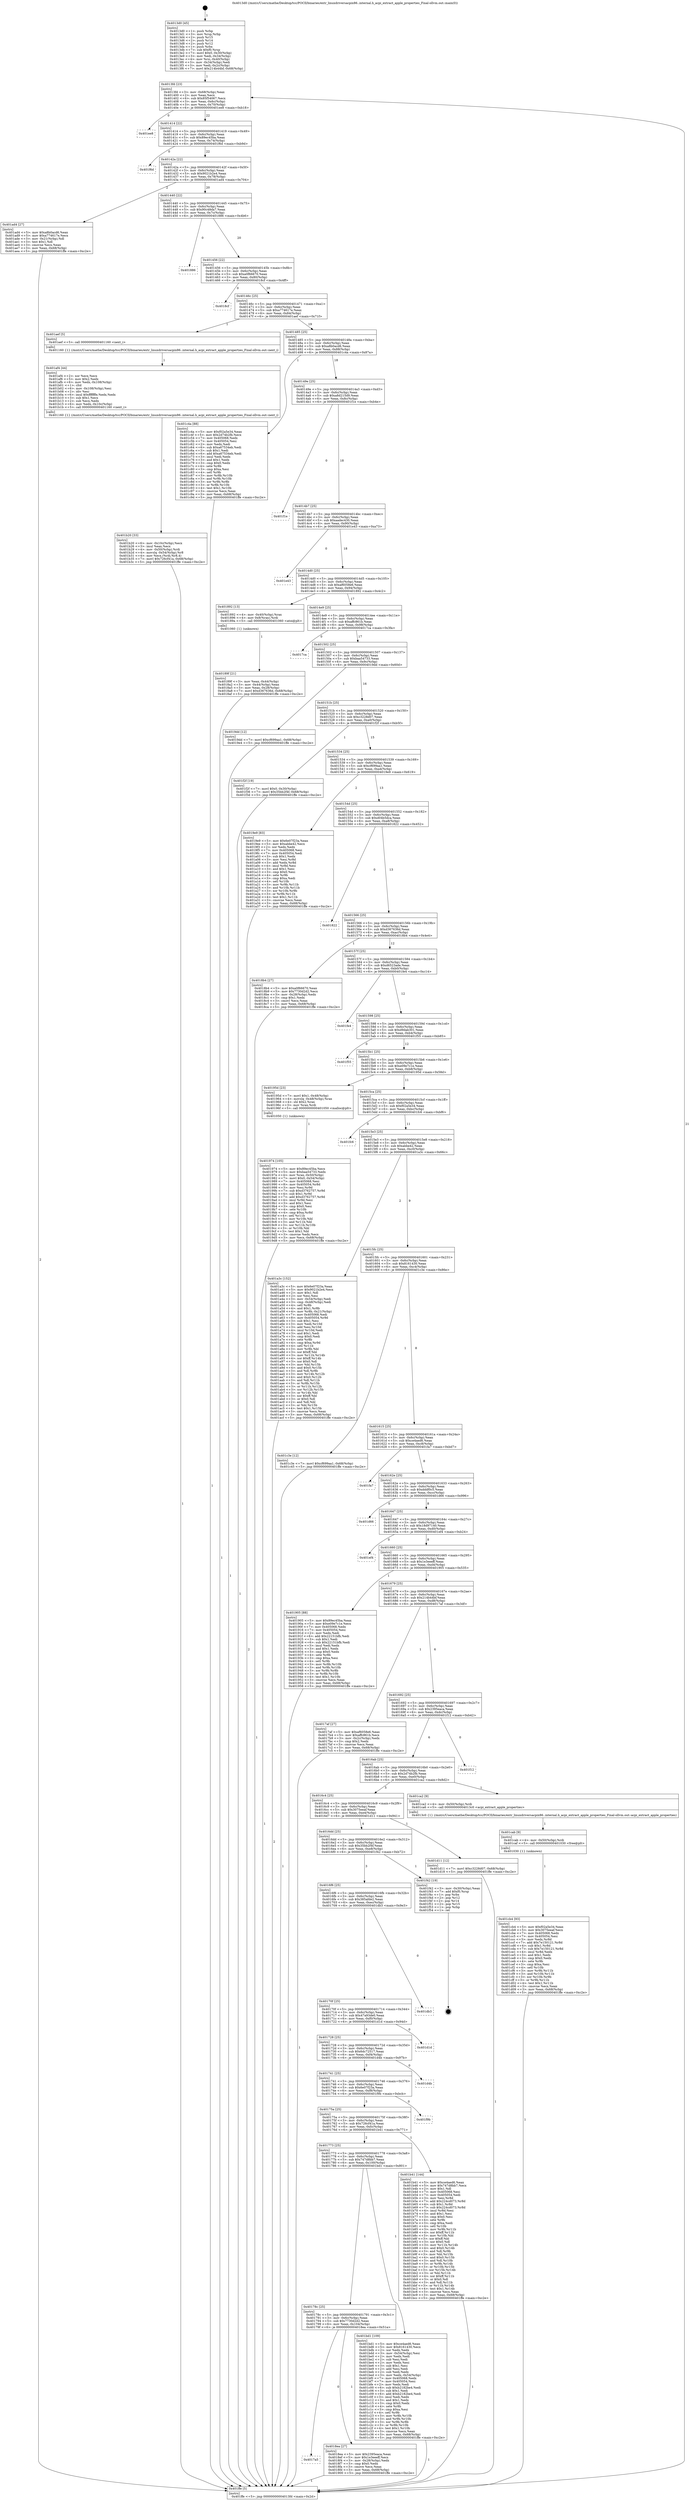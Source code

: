 digraph "0x4013d0" {
  label = "0x4013d0 (/mnt/c/Users/mathe/Desktop/tcc/POCII/binaries/extr_linuxdriversacpix86..internal.h_acpi_extract_apple_properties_Final-ollvm.out::main(0))"
  labelloc = "t"
  node[shape=record]

  Entry [label="",width=0.3,height=0.3,shape=circle,fillcolor=black,style=filled]
  "0x4013fd" [label="{
     0x4013fd [23]\l
     | [instrs]\l
     &nbsp;&nbsp;0x4013fd \<+3\>: mov -0x68(%rbp),%eax\l
     &nbsp;&nbsp;0x401400 \<+2\>: mov %eax,%ecx\l
     &nbsp;&nbsp;0x401402 \<+6\>: sub $0x85f54067,%ecx\l
     &nbsp;&nbsp;0x401408 \<+3\>: mov %eax,-0x6c(%rbp)\l
     &nbsp;&nbsp;0x40140b \<+3\>: mov %ecx,-0x70(%rbp)\l
     &nbsp;&nbsp;0x40140e \<+6\>: je 0000000000401ee8 \<main+0xb18\>\l
  }"]
  "0x401ee8" [label="{
     0x401ee8\l
  }", style=dashed]
  "0x401414" [label="{
     0x401414 [22]\l
     | [instrs]\l
     &nbsp;&nbsp;0x401414 \<+5\>: jmp 0000000000401419 \<main+0x49\>\l
     &nbsp;&nbsp;0x401419 \<+3\>: mov -0x6c(%rbp),%eax\l
     &nbsp;&nbsp;0x40141c \<+5\>: sub $0x89ec45ba,%eax\l
     &nbsp;&nbsp;0x401421 \<+3\>: mov %eax,-0x74(%rbp)\l
     &nbsp;&nbsp;0x401424 \<+6\>: je 0000000000401f6d \<main+0xb9d\>\l
  }"]
  Exit [label="",width=0.3,height=0.3,shape=circle,fillcolor=black,style=filled,peripheries=2]
  "0x401f6d" [label="{
     0x401f6d\l
  }", style=dashed]
  "0x40142a" [label="{
     0x40142a [22]\l
     | [instrs]\l
     &nbsp;&nbsp;0x40142a \<+5\>: jmp 000000000040142f \<main+0x5f\>\l
     &nbsp;&nbsp;0x40142f \<+3\>: mov -0x6c(%rbp),%eax\l
     &nbsp;&nbsp;0x401432 \<+5\>: sub $0x9021b2e4,%eax\l
     &nbsp;&nbsp;0x401437 \<+3\>: mov %eax,-0x78(%rbp)\l
     &nbsp;&nbsp;0x40143a \<+6\>: je 0000000000401ad4 \<main+0x704\>\l
  }"]
  "0x401cb4" [label="{
     0x401cb4 [93]\l
     | [instrs]\l
     &nbsp;&nbsp;0x401cb4 \<+5\>: mov $0xf02a5e34,%eax\l
     &nbsp;&nbsp;0x401cb9 \<+5\>: mov $0x3075eeaf,%ecx\l
     &nbsp;&nbsp;0x401cbe \<+7\>: mov 0x405068,%edx\l
     &nbsp;&nbsp;0x401cc5 \<+7\>: mov 0x405054,%esi\l
     &nbsp;&nbsp;0x401ccc \<+3\>: mov %edx,%r8d\l
     &nbsp;&nbsp;0x401ccf \<+7\>: add $0x7e150121,%r8d\l
     &nbsp;&nbsp;0x401cd6 \<+4\>: sub $0x1,%r8d\l
     &nbsp;&nbsp;0x401cda \<+7\>: sub $0x7e150121,%r8d\l
     &nbsp;&nbsp;0x401ce1 \<+4\>: imul %r8d,%edx\l
     &nbsp;&nbsp;0x401ce5 \<+3\>: and $0x1,%edx\l
     &nbsp;&nbsp;0x401ce8 \<+3\>: cmp $0x0,%edx\l
     &nbsp;&nbsp;0x401ceb \<+4\>: sete %r9b\l
     &nbsp;&nbsp;0x401cef \<+3\>: cmp $0xa,%esi\l
     &nbsp;&nbsp;0x401cf2 \<+4\>: setl %r10b\l
     &nbsp;&nbsp;0x401cf6 \<+3\>: mov %r9b,%r11b\l
     &nbsp;&nbsp;0x401cf9 \<+3\>: and %r10b,%r11b\l
     &nbsp;&nbsp;0x401cfc \<+3\>: xor %r10b,%r9b\l
     &nbsp;&nbsp;0x401cff \<+3\>: or %r9b,%r11b\l
     &nbsp;&nbsp;0x401d02 \<+4\>: test $0x1,%r11b\l
     &nbsp;&nbsp;0x401d06 \<+3\>: cmovne %ecx,%eax\l
     &nbsp;&nbsp;0x401d09 \<+3\>: mov %eax,-0x68(%rbp)\l
     &nbsp;&nbsp;0x401d0c \<+5\>: jmp 0000000000401ffe \<main+0xc2e\>\l
  }"]
  "0x401ad4" [label="{
     0x401ad4 [27]\l
     | [instrs]\l
     &nbsp;&nbsp;0x401ad4 \<+5\>: mov $0xa8b0acd6,%eax\l
     &nbsp;&nbsp;0x401ad9 \<+5\>: mov $0xa774617e,%ecx\l
     &nbsp;&nbsp;0x401ade \<+3\>: mov -0x21(%rbp),%dl\l
     &nbsp;&nbsp;0x401ae1 \<+3\>: test $0x1,%dl\l
     &nbsp;&nbsp;0x401ae4 \<+3\>: cmovne %ecx,%eax\l
     &nbsp;&nbsp;0x401ae7 \<+3\>: mov %eax,-0x68(%rbp)\l
     &nbsp;&nbsp;0x401aea \<+5\>: jmp 0000000000401ffe \<main+0xc2e\>\l
  }"]
  "0x401440" [label="{
     0x401440 [22]\l
     | [instrs]\l
     &nbsp;&nbsp;0x401440 \<+5\>: jmp 0000000000401445 \<main+0x75\>\l
     &nbsp;&nbsp;0x401445 \<+3\>: mov -0x6c(%rbp),%eax\l
     &nbsp;&nbsp;0x401448 \<+5\>: sub $0x90c48da7,%eax\l
     &nbsp;&nbsp;0x40144d \<+3\>: mov %eax,-0x7c(%rbp)\l
     &nbsp;&nbsp;0x401450 \<+6\>: je 0000000000401886 \<main+0x4b6\>\l
  }"]
  "0x401cab" [label="{
     0x401cab [9]\l
     | [instrs]\l
     &nbsp;&nbsp;0x401cab \<+4\>: mov -0x50(%rbp),%rdi\l
     &nbsp;&nbsp;0x401caf \<+5\>: call 0000000000401030 \<free@plt\>\l
     | [calls]\l
     &nbsp;&nbsp;0x401030 \{1\} (unknown)\l
  }"]
  "0x401886" [label="{
     0x401886\l
  }", style=dashed]
  "0x401456" [label="{
     0x401456 [22]\l
     | [instrs]\l
     &nbsp;&nbsp;0x401456 \<+5\>: jmp 000000000040145b \<main+0x8b\>\l
     &nbsp;&nbsp;0x40145b \<+3\>: mov -0x6c(%rbp),%eax\l
     &nbsp;&nbsp;0x40145e \<+5\>: sub $0xa0f66670,%eax\l
     &nbsp;&nbsp;0x401463 \<+3\>: mov %eax,-0x80(%rbp)\l
     &nbsp;&nbsp;0x401466 \<+6\>: je 00000000004018cf \<main+0x4ff\>\l
  }"]
  "0x401b20" [label="{
     0x401b20 [33]\l
     | [instrs]\l
     &nbsp;&nbsp;0x401b20 \<+6\>: mov -0x10c(%rbp),%ecx\l
     &nbsp;&nbsp;0x401b26 \<+3\>: imul %eax,%ecx\l
     &nbsp;&nbsp;0x401b29 \<+4\>: mov -0x50(%rbp),%rdi\l
     &nbsp;&nbsp;0x401b2d \<+4\>: movslq -0x54(%rbp),%r8\l
     &nbsp;&nbsp;0x401b31 \<+4\>: mov %ecx,(%rdi,%r8,4)\l
     &nbsp;&nbsp;0x401b35 \<+7\>: movl $0x726cf41a,-0x68(%rbp)\l
     &nbsp;&nbsp;0x401b3c \<+5\>: jmp 0000000000401ffe \<main+0xc2e\>\l
  }"]
  "0x4018cf" [label="{
     0x4018cf\l
  }", style=dashed]
  "0x40146c" [label="{
     0x40146c [25]\l
     | [instrs]\l
     &nbsp;&nbsp;0x40146c \<+5\>: jmp 0000000000401471 \<main+0xa1\>\l
     &nbsp;&nbsp;0x401471 \<+3\>: mov -0x6c(%rbp),%eax\l
     &nbsp;&nbsp;0x401474 \<+5\>: sub $0xa774617e,%eax\l
     &nbsp;&nbsp;0x401479 \<+6\>: mov %eax,-0x84(%rbp)\l
     &nbsp;&nbsp;0x40147f \<+6\>: je 0000000000401aef \<main+0x71f\>\l
  }"]
  "0x401af4" [label="{
     0x401af4 [44]\l
     | [instrs]\l
     &nbsp;&nbsp;0x401af4 \<+2\>: xor %ecx,%ecx\l
     &nbsp;&nbsp;0x401af6 \<+5\>: mov $0x2,%edx\l
     &nbsp;&nbsp;0x401afb \<+6\>: mov %edx,-0x108(%rbp)\l
     &nbsp;&nbsp;0x401b01 \<+1\>: cltd\l
     &nbsp;&nbsp;0x401b02 \<+6\>: mov -0x108(%rbp),%esi\l
     &nbsp;&nbsp;0x401b08 \<+2\>: idiv %esi\l
     &nbsp;&nbsp;0x401b0a \<+6\>: imul $0xfffffffe,%edx,%edx\l
     &nbsp;&nbsp;0x401b10 \<+3\>: sub $0x1,%ecx\l
     &nbsp;&nbsp;0x401b13 \<+2\>: sub %ecx,%edx\l
     &nbsp;&nbsp;0x401b15 \<+6\>: mov %edx,-0x10c(%rbp)\l
     &nbsp;&nbsp;0x401b1b \<+5\>: call 0000000000401160 \<next_i\>\l
     | [calls]\l
     &nbsp;&nbsp;0x401160 \{1\} (/mnt/c/Users/mathe/Desktop/tcc/POCII/binaries/extr_linuxdriversacpix86..internal.h_acpi_extract_apple_properties_Final-ollvm.out::next_i)\l
  }"]
  "0x401aef" [label="{
     0x401aef [5]\l
     | [instrs]\l
     &nbsp;&nbsp;0x401aef \<+5\>: call 0000000000401160 \<next_i\>\l
     | [calls]\l
     &nbsp;&nbsp;0x401160 \{1\} (/mnt/c/Users/mathe/Desktop/tcc/POCII/binaries/extr_linuxdriversacpix86..internal.h_acpi_extract_apple_properties_Final-ollvm.out::next_i)\l
  }"]
  "0x401485" [label="{
     0x401485 [25]\l
     | [instrs]\l
     &nbsp;&nbsp;0x401485 \<+5\>: jmp 000000000040148a \<main+0xba\>\l
     &nbsp;&nbsp;0x40148a \<+3\>: mov -0x6c(%rbp),%eax\l
     &nbsp;&nbsp;0x40148d \<+5\>: sub $0xa8b0acd6,%eax\l
     &nbsp;&nbsp;0x401492 \<+6\>: mov %eax,-0x88(%rbp)\l
     &nbsp;&nbsp;0x401498 \<+6\>: je 0000000000401c4a \<main+0x87a\>\l
  }"]
  "0x401974" [label="{
     0x401974 [105]\l
     | [instrs]\l
     &nbsp;&nbsp;0x401974 \<+5\>: mov $0x89ec45ba,%ecx\l
     &nbsp;&nbsp;0x401979 \<+5\>: mov $0xbaa54733,%edx\l
     &nbsp;&nbsp;0x40197e \<+4\>: mov %rax,-0x50(%rbp)\l
     &nbsp;&nbsp;0x401982 \<+7\>: movl $0x0,-0x54(%rbp)\l
     &nbsp;&nbsp;0x401989 \<+7\>: mov 0x405068,%esi\l
     &nbsp;&nbsp;0x401990 \<+8\>: mov 0x405054,%r8d\l
     &nbsp;&nbsp;0x401998 \<+3\>: mov %esi,%r9d\l
     &nbsp;&nbsp;0x40199b \<+7\>: sub $0xd3762757,%r9d\l
     &nbsp;&nbsp;0x4019a2 \<+4\>: sub $0x1,%r9d\l
     &nbsp;&nbsp;0x4019a6 \<+7\>: add $0xd3762757,%r9d\l
     &nbsp;&nbsp;0x4019ad \<+4\>: imul %r9d,%esi\l
     &nbsp;&nbsp;0x4019b1 \<+3\>: and $0x1,%esi\l
     &nbsp;&nbsp;0x4019b4 \<+3\>: cmp $0x0,%esi\l
     &nbsp;&nbsp;0x4019b7 \<+4\>: sete %r10b\l
     &nbsp;&nbsp;0x4019bb \<+4\>: cmp $0xa,%r8d\l
     &nbsp;&nbsp;0x4019bf \<+4\>: setl %r11b\l
     &nbsp;&nbsp;0x4019c3 \<+3\>: mov %r10b,%bl\l
     &nbsp;&nbsp;0x4019c6 \<+3\>: and %r11b,%bl\l
     &nbsp;&nbsp;0x4019c9 \<+3\>: xor %r11b,%r10b\l
     &nbsp;&nbsp;0x4019cc \<+3\>: or %r10b,%bl\l
     &nbsp;&nbsp;0x4019cf \<+3\>: test $0x1,%bl\l
     &nbsp;&nbsp;0x4019d2 \<+3\>: cmovne %edx,%ecx\l
     &nbsp;&nbsp;0x4019d5 \<+3\>: mov %ecx,-0x68(%rbp)\l
     &nbsp;&nbsp;0x4019d8 \<+5\>: jmp 0000000000401ffe \<main+0xc2e\>\l
  }"]
  "0x401c4a" [label="{
     0x401c4a [88]\l
     | [instrs]\l
     &nbsp;&nbsp;0x401c4a \<+5\>: mov $0xf02a5e34,%eax\l
     &nbsp;&nbsp;0x401c4f \<+5\>: mov $0x2d74b2fb,%ecx\l
     &nbsp;&nbsp;0x401c54 \<+7\>: mov 0x405068,%edx\l
     &nbsp;&nbsp;0x401c5b \<+7\>: mov 0x405054,%esi\l
     &nbsp;&nbsp;0x401c62 \<+2\>: mov %edx,%edi\l
     &nbsp;&nbsp;0x401c64 \<+6\>: sub $0xa67534eb,%edi\l
     &nbsp;&nbsp;0x401c6a \<+3\>: sub $0x1,%edi\l
     &nbsp;&nbsp;0x401c6d \<+6\>: add $0xa67534eb,%edi\l
     &nbsp;&nbsp;0x401c73 \<+3\>: imul %edi,%edx\l
     &nbsp;&nbsp;0x401c76 \<+3\>: and $0x1,%edx\l
     &nbsp;&nbsp;0x401c79 \<+3\>: cmp $0x0,%edx\l
     &nbsp;&nbsp;0x401c7c \<+4\>: sete %r8b\l
     &nbsp;&nbsp;0x401c80 \<+3\>: cmp $0xa,%esi\l
     &nbsp;&nbsp;0x401c83 \<+4\>: setl %r9b\l
     &nbsp;&nbsp;0x401c87 \<+3\>: mov %r8b,%r10b\l
     &nbsp;&nbsp;0x401c8a \<+3\>: and %r9b,%r10b\l
     &nbsp;&nbsp;0x401c8d \<+3\>: xor %r9b,%r8b\l
     &nbsp;&nbsp;0x401c90 \<+3\>: or %r8b,%r10b\l
     &nbsp;&nbsp;0x401c93 \<+4\>: test $0x1,%r10b\l
     &nbsp;&nbsp;0x401c97 \<+3\>: cmovne %ecx,%eax\l
     &nbsp;&nbsp;0x401c9a \<+3\>: mov %eax,-0x68(%rbp)\l
     &nbsp;&nbsp;0x401c9d \<+5\>: jmp 0000000000401ffe \<main+0xc2e\>\l
  }"]
  "0x40149e" [label="{
     0x40149e [25]\l
     | [instrs]\l
     &nbsp;&nbsp;0x40149e \<+5\>: jmp 00000000004014a3 \<main+0xd3\>\l
     &nbsp;&nbsp;0x4014a3 \<+3\>: mov -0x6c(%rbp),%eax\l
     &nbsp;&nbsp;0x4014a6 \<+5\>: sub $0xa8d215d9,%eax\l
     &nbsp;&nbsp;0x4014ab \<+6\>: mov %eax,-0x8c(%rbp)\l
     &nbsp;&nbsp;0x4014b1 \<+6\>: je 0000000000401f1e \<main+0xb4e\>\l
  }"]
  "0x4017a5" [label="{
     0x4017a5\l
  }", style=dashed]
  "0x401f1e" [label="{
     0x401f1e\l
  }", style=dashed]
  "0x4014b7" [label="{
     0x4014b7 [25]\l
     | [instrs]\l
     &nbsp;&nbsp;0x4014b7 \<+5\>: jmp 00000000004014bc \<main+0xec\>\l
     &nbsp;&nbsp;0x4014bc \<+3\>: mov -0x6c(%rbp),%eax\l
     &nbsp;&nbsp;0x4014bf \<+5\>: sub $0xaadec430,%eax\l
     &nbsp;&nbsp;0x4014c4 \<+6\>: mov %eax,-0x90(%rbp)\l
     &nbsp;&nbsp;0x4014ca \<+6\>: je 0000000000401e43 \<main+0xa73\>\l
  }"]
  "0x4018ea" [label="{
     0x4018ea [27]\l
     | [instrs]\l
     &nbsp;&nbsp;0x4018ea \<+5\>: mov $0x2395eaca,%eax\l
     &nbsp;&nbsp;0x4018ef \<+5\>: mov $0x1e3eeeff,%ecx\l
     &nbsp;&nbsp;0x4018f4 \<+3\>: mov -0x28(%rbp),%edx\l
     &nbsp;&nbsp;0x4018f7 \<+3\>: cmp $0x0,%edx\l
     &nbsp;&nbsp;0x4018fa \<+3\>: cmove %ecx,%eax\l
     &nbsp;&nbsp;0x4018fd \<+3\>: mov %eax,-0x68(%rbp)\l
     &nbsp;&nbsp;0x401900 \<+5\>: jmp 0000000000401ffe \<main+0xc2e\>\l
  }"]
  "0x401e43" [label="{
     0x401e43\l
  }", style=dashed]
  "0x4014d0" [label="{
     0x4014d0 [25]\l
     | [instrs]\l
     &nbsp;&nbsp;0x4014d0 \<+5\>: jmp 00000000004014d5 \<main+0x105\>\l
     &nbsp;&nbsp;0x4014d5 \<+3\>: mov -0x6c(%rbp),%eax\l
     &nbsp;&nbsp;0x4014d8 \<+5\>: sub $0xaf6058e6,%eax\l
     &nbsp;&nbsp;0x4014dd \<+6\>: mov %eax,-0x94(%rbp)\l
     &nbsp;&nbsp;0x4014e3 \<+6\>: je 0000000000401892 \<main+0x4c2\>\l
  }"]
  "0x40178c" [label="{
     0x40178c [25]\l
     | [instrs]\l
     &nbsp;&nbsp;0x40178c \<+5\>: jmp 0000000000401791 \<main+0x3c1\>\l
     &nbsp;&nbsp;0x401791 \<+3\>: mov -0x6c(%rbp),%eax\l
     &nbsp;&nbsp;0x401794 \<+5\>: sub $0x7730d2d2,%eax\l
     &nbsp;&nbsp;0x401799 \<+6\>: mov %eax,-0x104(%rbp)\l
     &nbsp;&nbsp;0x40179f \<+6\>: je 00000000004018ea \<main+0x51a\>\l
  }"]
  "0x401892" [label="{
     0x401892 [13]\l
     | [instrs]\l
     &nbsp;&nbsp;0x401892 \<+4\>: mov -0x40(%rbp),%rax\l
     &nbsp;&nbsp;0x401896 \<+4\>: mov 0x8(%rax),%rdi\l
     &nbsp;&nbsp;0x40189a \<+5\>: call 0000000000401060 \<atoi@plt\>\l
     | [calls]\l
     &nbsp;&nbsp;0x401060 \{1\} (unknown)\l
  }"]
  "0x4014e9" [label="{
     0x4014e9 [25]\l
     | [instrs]\l
     &nbsp;&nbsp;0x4014e9 \<+5\>: jmp 00000000004014ee \<main+0x11e\>\l
     &nbsp;&nbsp;0x4014ee \<+3\>: mov -0x6c(%rbp),%eax\l
     &nbsp;&nbsp;0x4014f1 \<+5\>: sub $0xaffc861b,%eax\l
     &nbsp;&nbsp;0x4014f6 \<+6\>: mov %eax,-0x98(%rbp)\l
     &nbsp;&nbsp;0x4014fc \<+6\>: je 00000000004017ca \<main+0x3fa\>\l
  }"]
  "0x401bd1" [label="{
     0x401bd1 [109]\l
     | [instrs]\l
     &nbsp;&nbsp;0x401bd1 \<+5\>: mov $0xce4aed6,%eax\l
     &nbsp;&nbsp;0x401bd6 \<+5\>: mov $0x8161430,%ecx\l
     &nbsp;&nbsp;0x401bdb \<+2\>: xor %edx,%edx\l
     &nbsp;&nbsp;0x401bdd \<+3\>: mov -0x54(%rbp),%esi\l
     &nbsp;&nbsp;0x401be0 \<+2\>: mov %edx,%edi\l
     &nbsp;&nbsp;0x401be2 \<+2\>: sub %esi,%edi\l
     &nbsp;&nbsp;0x401be4 \<+2\>: mov %edx,%esi\l
     &nbsp;&nbsp;0x401be6 \<+3\>: sub $0x1,%esi\l
     &nbsp;&nbsp;0x401be9 \<+2\>: add %esi,%edi\l
     &nbsp;&nbsp;0x401beb \<+2\>: sub %edi,%edx\l
     &nbsp;&nbsp;0x401bed \<+3\>: mov %edx,-0x54(%rbp)\l
     &nbsp;&nbsp;0x401bf0 \<+7\>: mov 0x405068,%edx\l
     &nbsp;&nbsp;0x401bf7 \<+7\>: mov 0x405054,%esi\l
     &nbsp;&nbsp;0x401bfe \<+2\>: mov %edx,%edi\l
     &nbsp;&nbsp;0x401c00 \<+6\>: sub $0xb2182be4,%edi\l
     &nbsp;&nbsp;0x401c06 \<+3\>: sub $0x1,%edi\l
     &nbsp;&nbsp;0x401c09 \<+6\>: add $0xb2182be4,%edi\l
     &nbsp;&nbsp;0x401c0f \<+3\>: imul %edi,%edx\l
     &nbsp;&nbsp;0x401c12 \<+3\>: and $0x1,%edx\l
     &nbsp;&nbsp;0x401c15 \<+3\>: cmp $0x0,%edx\l
     &nbsp;&nbsp;0x401c18 \<+4\>: sete %r8b\l
     &nbsp;&nbsp;0x401c1c \<+3\>: cmp $0xa,%esi\l
     &nbsp;&nbsp;0x401c1f \<+4\>: setl %r9b\l
     &nbsp;&nbsp;0x401c23 \<+3\>: mov %r8b,%r10b\l
     &nbsp;&nbsp;0x401c26 \<+3\>: and %r9b,%r10b\l
     &nbsp;&nbsp;0x401c29 \<+3\>: xor %r9b,%r8b\l
     &nbsp;&nbsp;0x401c2c \<+3\>: or %r8b,%r10b\l
     &nbsp;&nbsp;0x401c2f \<+4\>: test $0x1,%r10b\l
     &nbsp;&nbsp;0x401c33 \<+3\>: cmovne %ecx,%eax\l
     &nbsp;&nbsp;0x401c36 \<+3\>: mov %eax,-0x68(%rbp)\l
     &nbsp;&nbsp;0x401c39 \<+5\>: jmp 0000000000401ffe \<main+0xc2e\>\l
  }"]
  "0x4017ca" [label="{
     0x4017ca\l
  }", style=dashed]
  "0x401502" [label="{
     0x401502 [25]\l
     | [instrs]\l
     &nbsp;&nbsp;0x401502 \<+5\>: jmp 0000000000401507 \<main+0x137\>\l
     &nbsp;&nbsp;0x401507 \<+3\>: mov -0x6c(%rbp),%eax\l
     &nbsp;&nbsp;0x40150a \<+5\>: sub $0xbaa54733,%eax\l
     &nbsp;&nbsp;0x40150f \<+6\>: mov %eax,-0x9c(%rbp)\l
     &nbsp;&nbsp;0x401515 \<+6\>: je 00000000004019dd \<main+0x60d\>\l
  }"]
  "0x401773" [label="{
     0x401773 [25]\l
     | [instrs]\l
     &nbsp;&nbsp;0x401773 \<+5\>: jmp 0000000000401778 \<main+0x3a8\>\l
     &nbsp;&nbsp;0x401778 \<+3\>: mov -0x6c(%rbp),%eax\l
     &nbsp;&nbsp;0x40177b \<+5\>: sub $0x747d8bb7,%eax\l
     &nbsp;&nbsp;0x401780 \<+6\>: mov %eax,-0x100(%rbp)\l
     &nbsp;&nbsp;0x401786 \<+6\>: je 0000000000401bd1 \<main+0x801\>\l
  }"]
  "0x4019dd" [label="{
     0x4019dd [12]\l
     | [instrs]\l
     &nbsp;&nbsp;0x4019dd \<+7\>: movl $0xcf699aa1,-0x68(%rbp)\l
     &nbsp;&nbsp;0x4019e4 \<+5\>: jmp 0000000000401ffe \<main+0xc2e\>\l
  }"]
  "0x40151b" [label="{
     0x40151b [25]\l
     | [instrs]\l
     &nbsp;&nbsp;0x40151b \<+5\>: jmp 0000000000401520 \<main+0x150\>\l
     &nbsp;&nbsp;0x401520 \<+3\>: mov -0x6c(%rbp),%eax\l
     &nbsp;&nbsp;0x401523 \<+5\>: sub $0xc3228d07,%eax\l
     &nbsp;&nbsp;0x401528 \<+6\>: mov %eax,-0xa0(%rbp)\l
     &nbsp;&nbsp;0x40152e \<+6\>: je 0000000000401f2f \<main+0xb5f\>\l
  }"]
  "0x401b41" [label="{
     0x401b41 [144]\l
     | [instrs]\l
     &nbsp;&nbsp;0x401b41 \<+5\>: mov $0xce4aed6,%eax\l
     &nbsp;&nbsp;0x401b46 \<+5\>: mov $0x747d8bb7,%ecx\l
     &nbsp;&nbsp;0x401b4b \<+2\>: mov $0x1,%dl\l
     &nbsp;&nbsp;0x401b4d \<+7\>: mov 0x405068,%esi\l
     &nbsp;&nbsp;0x401b54 \<+7\>: mov 0x405054,%edi\l
     &nbsp;&nbsp;0x401b5b \<+3\>: mov %esi,%r8d\l
     &nbsp;&nbsp;0x401b5e \<+7\>: add $0x224cd073,%r8d\l
     &nbsp;&nbsp;0x401b65 \<+4\>: sub $0x1,%r8d\l
     &nbsp;&nbsp;0x401b69 \<+7\>: sub $0x224cd073,%r8d\l
     &nbsp;&nbsp;0x401b70 \<+4\>: imul %r8d,%esi\l
     &nbsp;&nbsp;0x401b74 \<+3\>: and $0x1,%esi\l
     &nbsp;&nbsp;0x401b77 \<+3\>: cmp $0x0,%esi\l
     &nbsp;&nbsp;0x401b7a \<+4\>: sete %r9b\l
     &nbsp;&nbsp;0x401b7e \<+3\>: cmp $0xa,%edi\l
     &nbsp;&nbsp;0x401b81 \<+4\>: setl %r10b\l
     &nbsp;&nbsp;0x401b85 \<+3\>: mov %r9b,%r11b\l
     &nbsp;&nbsp;0x401b88 \<+4\>: xor $0xff,%r11b\l
     &nbsp;&nbsp;0x401b8c \<+3\>: mov %r10b,%bl\l
     &nbsp;&nbsp;0x401b8f \<+3\>: xor $0xff,%bl\l
     &nbsp;&nbsp;0x401b92 \<+3\>: xor $0x0,%dl\l
     &nbsp;&nbsp;0x401b95 \<+3\>: mov %r11b,%r14b\l
     &nbsp;&nbsp;0x401b98 \<+4\>: and $0x0,%r14b\l
     &nbsp;&nbsp;0x401b9c \<+3\>: and %dl,%r9b\l
     &nbsp;&nbsp;0x401b9f \<+3\>: mov %bl,%r15b\l
     &nbsp;&nbsp;0x401ba2 \<+4\>: and $0x0,%r15b\l
     &nbsp;&nbsp;0x401ba6 \<+3\>: and %dl,%r10b\l
     &nbsp;&nbsp;0x401ba9 \<+3\>: or %r9b,%r14b\l
     &nbsp;&nbsp;0x401bac \<+3\>: or %r10b,%r15b\l
     &nbsp;&nbsp;0x401baf \<+3\>: xor %r15b,%r14b\l
     &nbsp;&nbsp;0x401bb2 \<+3\>: or %bl,%r11b\l
     &nbsp;&nbsp;0x401bb5 \<+4\>: xor $0xff,%r11b\l
     &nbsp;&nbsp;0x401bb9 \<+3\>: or $0x0,%dl\l
     &nbsp;&nbsp;0x401bbc \<+3\>: and %dl,%r11b\l
     &nbsp;&nbsp;0x401bbf \<+3\>: or %r11b,%r14b\l
     &nbsp;&nbsp;0x401bc2 \<+4\>: test $0x1,%r14b\l
     &nbsp;&nbsp;0x401bc6 \<+3\>: cmovne %ecx,%eax\l
     &nbsp;&nbsp;0x401bc9 \<+3\>: mov %eax,-0x68(%rbp)\l
     &nbsp;&nbsp;0x401bcc \<+5\>: jmp 0000000000401ffe \<main+0xc2e\>\l
  }"]
  "0x401f2f" [label="{
     0x401f2f [19]\l
     | [instrs]\l
     &nbsp;&nbsp;0x401f2f \<+7\>: movl $0x0,-0x30(%rbp)\l
     &nbsp;&nbsp;0x401f36 \<+7\>: movl $0x35bb2f4f,-0x68(%rbp)\l
     &nbsp;&nbsp;0x401f3d \<+5\>: jmp 0000000000401ffe \<main+0xc2e\>\l
  }"]
  "0x401534" [label="{
     0x401534 [25]\l
     | [instrs]\l
     &nbsp;&nbsp;0x401534 \<+5\>: jmp 0000000000401539 \<main+0x169\>\l
     &nbsp;&nbsp;0x401539 \<+3\>: mov -0x6c(%rbp),%eax\l
     &nbsp;&nbsp;0x40153c \<+5\>: sub $0xcf699aa1,%eax\l
     &nbsp;&nbsp;0x401541 \<+6\>: mov %eax,-0xa4(%rbp)\l
     &nbsp;&nbsp;0x401547 \<+6\>: je 00000000004019e9 \<main+0x619\>\l
  }"]
  "0x40175a" [label="{
     0x40175a [25]\l
     | [instrs]\l
     &nbsp;&nbsp;0x40175a \<+5\>: jmp 000000000040175f \<main+0x38f\>\l
     &nbsp;&nbsp;0x40175f \<+3\>: mov -0x6c(%rbp),%eax\l
     &nbsp;&nbsp;0x401762 \<+5\>: sub $0x726cf41a,%eax\l
     &nbsp;&nbsp;0x401767 \<+6\>: mov %eax,-0xfc(%rbp)\l
     &nbsp;&nbsp;0x40176d \<+6\>: je 0000000000401b41 \<main+0x771\>\l
  }"]
  "0x4019e9" [label="{
     0x4019e9 [83]\l
     | [instrs]\l
     &nbsp;&nbsp;0x4019e9 \<+5\>: mov $0x6e07f23a,%eax\l
     &nbsp;&nbsp;0x4019ee \<+5\>: mov $0xabbe42,%ecx\l
     &nbsp;&nbsp;0x4019f3 \<+2\>: xor %edx,%edx\l
     &nbsp;&nbsp;0x4019f5 \<+7\>: mov 0x405068,%esi\l
     &nbsp;&nbsp;0x4019fc \<+7\>: mov 0x405054,%edi\l
     &nbsp;&nbsp;0x401a03 \<+3\>: sub $0x1,%edx\l
     &nbsp;&nbsp;0x401a06 \<+3\>: mov %esi,%r8d\l
     &nbsp;&nbsp;0x401a09 \<+3\>: add %edx,%r8d\l
     &nbsp;&nbsp;0x401a0c \<+4\>: imul %r8d,%esi\l
     &nbsp;&nbsp;0x401a10 \<+3\>: and $0x1,%esi\l
     &nbsp;&nbsp;0x401a13 \<+3\>: cmp $0x0,%esi\l
     &nbsp;&nbsp;0x401a16 \<+4\>: sete %r9b\l
     &nbsp;&nbsp;0x401a1a \<+3\>: cmp $0xa,%edi\l
     &nbsp;&nbsp;0x401a1d \<+4\>: setl %r10b\l
     &nbsp;&nbsp;0x401a21 \<+3\>: mov %r9b,%r11b\l
     &nbsp;&nbsp;0x401a24 \<+3\>: and %r10b,%r11b\l
     &nbsp;&nbsp;0x401a27 \<+3\>: xor %r10b,%r9b\l
     &nbsp;&nbsp;0x401a2a \<+3\>: or %r9b,%r11b\l
     &nbsp;&nbsp;0x401a2d \<+4\>: test $0x1,%r11b\l
     &nbsp;&nbsp;0x401a31 \<+3\>: cmovne %ecx,%eax\l
     &nbsp;&nbsp;0x401a34 \<+3\>: mov %eax,-0x68(%rbp)\l
     &nbsp;&nbsp;0x401a37 \<+5\>: jmp 0000000000401ffe \<main+0xc2e\>\l
  }"]
  "0x40154d" [label="{
     0x40154d [25]\l
     | [instrs]\l
     &nbsp;&nbsp;0x40154d \<+5\>: jmp 0000000000401552 \<main+0x182\>\l
     &nbsp;&nbsp;0x401552 \<+3\>: mov -0x6c(%rbp),%eax\l
     &nbsp;&nbsp;0x401555 \<+5\>: sub $0xd04b5dca,%eax\l
     &nbsp;&nbsp;0x40155a \<+6\>: mov %eax,-0xa8(%rbp)\l
     &nbsp;&nbsp;0x401560 \<+6\>: je 0000000000401822 \<main+0x452\>\l
  }"]
  "0x401f9b" [label="{
     0x401f9b\l
  }", style=dashed]
  "0x401822" [label="{
     0x401822\l
  }", style=dashed]
  "0x401566" [label="{
     0x401566 [25]\l
     | [instrs]\l
     &nbsp;&nbsp;0x401566 \<+5\>: jmp 000000000040156b \<main+0x19b\>\l
     &nbsp;&nbsp;0x40156b \<+3\>: mov -0x6c(%rbp),%eax\l
     &nbsp;&nbsp;0x40156e \<+5\>: sub $0xd367636d,%eax\l
     &nbsp;&nbsp;0x401573 \<+6\>: mov %eax,-0xac(%rbp)\l
     &nbsp;&nbsp;0x401579 \<+6\>: je 00000000004018b4 \<main+0x4e4\>\l
  }"]
  "0x401741" [label="{
     0x401741 [25]\l
     | [instrs]\l
     &nbsp;&nbsp;0x401741 \<+5\>: jmp 0000000000401746 \<main+0x376\>\l
     &nbsp;&nbsp;0x401746 \<+3\>: mov -0x6c(%rbp),%eax\l
     &nbsp;&nbsp;0x401749 \<+5\>: sub $0x6e07f23a,%eax\l
     &nbsp;&nbsp;0x40174e \<+6\>: mov %eax,-0xf8(%rbp)\l
     &nbsp;&nbsp;0x401754 \<+6\>: je 0000000000401f9b \<main+0xbcb\>\l
  }"]
  "0x4018b4" [label="{
     0x4018b4 [27]\l
     | [instrs]\l
     &nbsp;&nbsp;0x4018b4 \<+5\>: mov $0xa0f66670,%eax\l
     &nbsp;&nbsp;0x4018b9 \<+5\>: mov $0x7730d2d2,%ecx\l
     &nbsp;&nbsp;0x4018be \<+3\>: mov -0x28(%rbp),%edx\l
     &nbsp;&nbsp;0x4018c1 \<+3\>: cmp $0x1,%edx\l
     &nbsp;&nbsp;0x4018c4 \<+3\>: cmovl %ecx,%eax\l
     &nbsp;&nbsp;0x4018c7 \<+3\>: mov %eax,-0x68(%rbp)\l
     &nbsp;&nbsp;0x4018ca \<+5\>: jmp 0000000000401ffe \<main+0xc2e\>\l
  }"]
  "0x40157f" [label="{
     0x40157f [25]\l
     | [instrs]\l
     &nbsp;&nbsp;0x40157f \<+5\>: jmp 0000000000401584 \<main+0x1b4\>\l
     &nbsp;&nbsp;0x401584 \<+3\>: mov -0x6c(%rbp),%eax\l
     &nbsp;&nbsp;0x401587 \<+5\>: sub $0xd6523ade,%eax\l
     &nbsp;&nbsp;0x40158c \<+6\>: mov %eax,-0xb0(%rbp)\l
     &nbsp;&nbsp;0x401592 \<+6\>: je 0000000000401fe4 \<main+0xc14\>\l
  }"]
  "0x401d4b" [label="{
     0x401d4b\l
  }", style=dashed]
  "0x401fe4" [label="{
     0x401fe4\l
  }", style=dashed]
  "0x401598" [label="{
     0x401598 [25]\l
     | [instrs]\l
     &nbsp;&nbsp;0x401598 \<+5\>: jmp 000000000040159d \<main+0x1cd\>\l
     &nbsp;&nbsp;0x40159d \<+3\>: mov -0x6c(%rbp),%eax\l
     &nbsp;&nbsp;0x4015a0 \<+5\>: sub $0xd9dab301,%eax\l
     &nbsp;&nbsp;0x4015a5 \<+6\>: mov %eax,-0xb4(%rbp)\l
     &nbsp;&nbsp;0x4015ab \<+6\>: je 0000000000401f55 \<main+0xb85\>\l
  }"]
  "0x401728" [label="{
     0x401728 [25]\l
     | [instrs]\l
     &nbsp;&nbsp;0x401728 \<+5\>: jmp 000000000040172d \<main+0x35d\>\l
     &nbsp;&nbsp;0x40172d \<+3\>: mov -0x6c(%rbp),%eax\l
     &nbsp;&nbsp;0x401730 \<+5\>: sub $0x6dc72517,%eax\l
     &nbsp;&nbsp;0x401735 \<+6\>: mov %eax,-0xf4(%rbp)\l
     &nbsp;&nbsp;0x40173b \<+6\>: je 0000000000401d4b \<main+0x97b\>\l
  }"]
  "0x401f55" [label="{
     0x401f55\l
  }", style=dashed]
  "0x4015b1" [label="{
     0x4015b1 [25]\l
     | [instrs]\l
     &nbsp;&nbsp;0x4015b1 \<+5\>: jmp 00000000004015b6 \<main+0x1e6\>\l
     &nbsp;&nbsp;0x4015b6 \<+3\>: mov -0x6c(%rbp),%eax\l
     &nbsp;&nbsp;0x4015b9 \<+5\>: sub $0xe09e7c1e,%eax\l
     &nbsp;&nbsp;0x4015be \<+6\>: mov %eax,-0xb8(%rbp)\l
     &nbsp;&nbsp;0x4015c4 \<+6\>: je 000000000040195d \<main+0x58d\>\l
  }"]
  "0x401d1d" [label="{
     0x401d1d\l
  }", style=dashed]
  "0x40195d" [label="{
     0x40195d [23]\l
     | [instrs]\l
     &nbsp;&nbsp;0x40195d \<+7\>: movl $0x1,-0x48(%rbp)\l
     &nbsp;&nbsp;0x401964 \<+4\>: movslq -0x48(%rbp),%rax\l
     &nbsp;&nbsp;0x401968 \<+4\>: shl $0x2,%rax\l
     &nbsp;&nbsp;0x40196c \<+3\>: mov %rax,%rdi\l
     &nbsp;&nbsp;0x40196f \<+5\>: call 0000000000401050 \<malloc@plt\>\l
     | [calls]\l
     &nbsp;&nbsp;0x401050 \{1\} (unknown)\l
  }"]
  "0x4015ca" [label="{
     0x4015ca [25]\l
     | [instrs]\l
     &nbsp;&nbsp;0x4015ca \<+5\>: jmp 00000000004015cf \<main+0x1ff\>\l
     &nbsp;&nbsp;0x4015cf \<+3\>: mov -0x6c(%rbp),%eax\l
     &nbsp;&nbsp;0x4015d2 \<+5\>: sub $0xf02a5e34,%eax\l
     &nbsp;&nbsp;0x4015d7 \<+6\>: mov %eax,-0xbc(%rbp)\l
     &nbsp;&nbsp;0x4015dd \<+6\>: je 0000000000401fc6 \<main+0xbf6\>\l
  }"]
  "0x40170f" [label="{
     0x40170f [25]\l
     | [instrs]\l
     &nbsp;&nbsp;0x40170f \<+5\>: jmp 0000000000401714 \<main+0x344\>\l
     &nbsp;&nbsp;0x401714 \<+3\>: mov -0x6c(%rbp),%eax\l
     &nbsp;&nbsp;0x401717 \<+5\>: sub $0x47a93de0,%eax\l
     &nbsp;&nbsp;0x40171c \<+6\>: mov %eax,-0xf0(%rbp)\l
     &nbsp;&nbsp;0x401722 \<+6\>: je 0000000000401d1d \<main+0x94d\>\l
  }"]
  "0x401fc6" [label="{
     0x401fc6\l
  }", style=dashed]
  "0x4015e3" [label="{
     0x4015e3 [25]\l
     | [instrs]\l
     &nbsp;&nbsp;0x4015e3 \<+5\>: jmp 00000000004015e8 \<main+0x218\>\l
     &nbsp;&nbsp;0x4015e8 \<+3\>: mov -0x6c(%rbp),%eax\l
     &nbsp;&nbsp;0x4015eb \<+5\>: sub $0xabbe42,%eax\l
     &nbsp;&nbsp;0x4015f0 \<+6\>: mov %eax,-0xc0(%rbp)\l
     &nbsp;&nbsp;0x4015f6 \<+6\>: je 0000000000401a3c \<main+0x66c\>\l
  }"]
  "0x401db3" [label="{
     0x401db3\l
  }", style=dashed]
  "0x401a3c" [label="{
     0x401a3c [152]\l
     | [instrs]\l
     &nbsp;&nbsp;0x401a3c \<+5\>: mov $0x6e07f23a,%eax\l
     &nbsp;&nbsp;0x401a41 \<+5\>: mov $0x9021b2e4,%ecx\l
     &nbsp;&nbsp;0x401a46 \<+2\>: mov $0x1,%dl\l
     &nbsp;&nbsp;0x401a48 \<+2\>: xor %esi,%esi\l
     &nbsp;&nbsp;0x401a4a \<+3\>: mov -0x54(%rbp),%edi\l
     &nbsp;&nbsp;0x401a4d \<+3\>: cmp -0x48(%rbp),%edi\l
     &nbsp;&nbsp;0x401a50 \<+4\>: setl %r8b\l
     &nbsp;&nbsp;0x401a54 \<+4\>: and $0x1,%r8b\l
     &nbsp;&nbsp;0x401a58 \<+4\>: mov %r8b,-0x21(%rbp)\l
     &nbsp;&nbsp;0x401a5c \<+7\>: mov 0x405068,%edi\l
     &nbsp;&nbsp;0x401a63 \<+8\>: mov 0x405054,%r9d\l
     &nbsp;&nbsp;0x401a6b \<+3\>: sub $0x1,%esi\l
     &nbsp;&nbsp;0x401a6e \<+3\>: mov %edi,%r10d\l
     &nbsp;&nbsp;0x401a71 \<+3\>: add %esi,%r10d\l
     &nbsp;&nbsp;0x401a74 \<+4\>: imul %r10d,%edi\l
     &nbsp;&nbsp;0x401a78 \<+3\>: and $0x1,%edi\l
     &nbsp;&nbsp;0x401a7b \<+3\>: cmp $0x0,%edi\l
     &nbsp;&nbsp;0x401a7e \<+4\>: sete %r8b\l
     &nbsp;&nbsp;0x401a82 \<+4\>: cmp $0xa,%r9d\l
     &nbsp;&nbsp;0x401a86 \<+4\>: setl %r11b\l
     &nbsp;&nbsp;0x401a8a \<+3\>: mov %r8b,%bl\l
     &nbsp;&nbsp;0x401a8d \<+3\>: xor $0xff,%bl\l
     &nbsp;&nbsp;0x401a90 \<+3\>: mov %r11b,%r14b\l
     &nbsp;&nbsp;0x401a93 \<+4\>: xor $0xff,%r14b\l
     &nbsp;&nbsp;0x401a97 \<+3\>: xor $0x0,%dl\l
     &nbsp;&nbsp;0x401a9a \<+3\>: mov %bl,%r15b\l
     &nbsp;&nbsp;0x401a9d \<+4\>: and $0x0,%r15b\l
     &nbsp;&nbsp;0x401aa1 \<+3\>: and %dl,%r8b\l
     &nbsp;&nbsp;0x401aa4 \<+3\>: mov %r14b,%r12b\l
     &nbsp;&nbsp;0x401aa7 \<+4\>: and $0x0,%r12b\l
     &nbsp;&nbsp;0x401aab \<+3\>: and %dl,%r11b\l
     &nbsp;&nbsp;0x401aae \<+3\>: or %r8b,%r15b\l
     &nbsp;&nbsp;0x401ab1 \<+3\>: or %r11b,%r12b\l
     &nbsp;&nbsp;0x401ab4 \<+3\>: xor %r12b,%r15b\l
     &nbsp;&nbsp;0x401ab7 \<+3\>: or %r14b,%bl\l
     &nbsp;&nbsp;0x401aba \<+3\>: xor $0xff,%bl\l
     &nbsp;&nbsp;0x401abd \<+3\>: or $0x0,%dl\l
     &nbsp;&nbsp;0x401ac0 \<+2\>: and %dl,%bl\l
     &nbsp;&nbsp;0x401ac2 \<+3\>: or %bl,%r15b\l
     &nbsp;&nbsp;0x401ac5 \<+4\>: test $0x1,%r15b\l
     &nbsp;&nbsp;0x401ac9 \<+3\>: cmovne %ecx,%eax\l
     &nbsp;&nbsp;0x401acc \<+3\>: mov %eax,-0x68(%rbp)\l
     &nbsp;&nbsp;0x401acf \<+5\>: jmp 0000000000401ffe \<main+0xc2e\>\l
  }"]
  "0x4015fc" [label="{
     0x4015fc [25]\l
     | [instrs]\l
     &nbsp;&nbsp;0x4015fc \<+5\>: jmp 0000000000401601 \<main+0x231\>\l
     &nbsp;&nbsp;0x401601 \<+3\>: mov -0x6c(%rbp),%eax\l
     &nbsp;&nbsp;0x401604 \<+5\>: sub $0x8161430,%eax\l
     &nbsp;&nbsp;0x401609 \<+6\>: mov %eax,-0xc4(%rbp)\l
     &nbsp;&nbsp;0x40160f \<+6\>: je 0000000000401c3e \<main+0x86e\>\l
  }"]
  "0x4016f6" [label="{
     0x4016f6 [25]\l
     | [instrs]\l
     &nbsp;&nbsp;0x4016f6 \<+5\>: jmp 00000000004016fb \<main+0x32b\>\l
     &nbsp;&nbsp;0x4016fb \<+3\>: mov -0x6c(%rbp),%eax\l
     &nbsp;&nbsp;0x4016fe \<+5\>: sub $0x385afde2,%eax\l
     &nbsp;&nbsp;0x401703 \<+6\>: mov %eax,-0xec(%rbp)\l
     &nbsp;&nbsp;0x401709 \<+6\>: je 0000000000401db3 \<main+0x9e3\>\l
  }"]
  "0x401c3e" [label="{
     0x401c3e [12]\l
     | [instrs]\l
     &nbsp;&nbsp;0x401c3e \<+7\>: movl $0xcf699aa1,-0x68(%rbp)\l
     &nbsp;&nbsp;0x401c45 \<+5\>: jmp 0000000000401ffe \<main+0xc2e\>\l
  }"]
  "0x401615" [label="{
     0x401615 [25]\l
     | [instrs]\l
     &nbsp;&nbsp;0x401615 \<+5\>: jmp 000000000040161a \<main+0x24a\>\l
     &nbsp;&nbsp;0x40161a \<+3\>: mov -0x6c(%rbp),%eax\l
     &nbsp;&nbsp;0x40161d \<+5\>: sub $0xce4aed6,%eax\l
     &nbsp;&nbsp;0x401622 \<+6\>: mov %eax,-0xc8(%rbp)\l
     &nbsp;&nbsp;0x401628 \<+6\>: je 0000000000401fa7 \<main+0xbd7\>\l
  }"]
  "0x401f42" [label="{
     0x401f42 [19]\l
     | [instrs]\l
     &nbsp;&nbsp;0x401f42 \<+3\>: mov -0x30(%rbp),%eax\l
     &nbsp;&nbsp;0x401f45 \<+7\>: add $0xf0,%rsp\l
     &nbsp;&nbsp;0x401f4c \<+1\>: pop %rbx\l
     &nbsp;&nbsp;0x401f4d \<+2\>: pop %r12\l
     &nbsp;&nbsp;0x401f4f \<+2\>: pop %r14\l
     &nbsp;&nbsp;0x401f51 \<+2\>: pop %r15\l
     &nbsp;&nbsp;0x401f53 \<+1\>: pop %rbp\l
     &nbsp;&nbsp;0x401f54 \<+1\>: ret\l
  }"]
  "0x401fa7" [label="{
     0x401fa7\l
  }", style=dashed]
  "0x40162e" [label="{
     0x40162e [25]\l
     | [instrs]\l
     &nbsp;&nbsp;0x40162e \<+5\>: jmp 0000000000401633 \<main+0x263\>\l
     &nbsp;&nbsp;0x401633 \<+3\>: mov -0x6c(%rbp),%eax\l
     &nbsp;&nbsp;0x401636 \<+5\>: sub $0xdddf0c5,%eax\l
     &nbsp;&nbsp;0x40163b \<+6\>: mov %eax,-0xcc(%rbp)\l
     &nbsp;&nbsp;0x401641 \<+6\>: je 0000000000401d66 \<main+0x996\>\l
  }"]
  "0x4016dd" [label="{
     0x4016dd [25]\l
     | [instrs]\l
     &nbsp;&nbsp;0x4016dd \<+5\>: jmp 00000000004016e2 \<main+0x312\>\l
     &nbsp;&nbsp;0x4016e2 \<+3\>: mov -0x6c(%rbp),%eax\l
     &nbsp;&nbsp;0x4016e5 \<+5\>: sub $0x35bb2f4f,%eax\l
     &nbsp;&nbsp;0x4016ea \<+6\>: mov %eax,-0xe8(%rbp)\l
     &nbsp;&nbsp;0x4016f0 \<+6\>: je 0000000000401f42 \<main+0xb72\>\l
  }"]
  "0x401d66" [label="{
     0x401d66\l
  }", style=dashed]
  "0x401647" [label="{
     0x401647 [25]\l
     | [instrs]\l
     &nbsp;&nbsp;0x401647 \<+5\>: jmp 000000000040164c \<main+0x27c\>\l
     &nbsp;&nbsp;0x40164c \<+3\>: mov -0x6c(%rbp),%eax\l
     &nbsp;&nbsp;0x40164f \<+5\>: sub $0x18d97140,%eax\l
     &nbsp;&nbsp;0x401654 \<+6\>: mov %eax,-0xd0(%rbp)\l
     &nbsp;&nbsp;0x40165a \<+6\>: je 0000000000401ef4 \<main+0xb24\>\l
  }"]
  "0x401d11" [label="{
     0x401d11 [12]\l
     | [instrs]\l
     &nbsp;&nbsp;0x401d11 \<+7\>: movl $0xc3228d07,-0x68(%rbp)\l
     &nbsp;&nbsp;0x401d18 \<+5\>: jmp 0000000000401ffe \<main+0xc2e\>\l
  }"]
  "0x401ef4" [label="{
     0x401ef4\l
  }", style=dashed]
  "0x401660" [label="{
     0x401660 [25]\l
     | [instrs]\l
     &nbsp;&nbsp;0x401660 \<+5\>: jmp 0000000000401665 \<main+0x295\>\l
     &nbsp;&nbsp;0x401665 \<+3\>: mov -0x6c(%rbp),%eax\l
     &nbsp;&nbsp;0x401668 \<+5\>: sub $0x1e3eeeff,%eax\l
     &nbsp;&nbsp;0x40166d \<+6\>: mov %eax,-0xd4(%rbp)\l
     &nbsp;&nbsp;0x401673 \<+6\>: je 0000000000401905 \<main+0x535\>\l
  }"]
  "0x4016c4" [label="{
     0x4016c4 [25]\l
     | [instrs]\l
     &nbsp;&nbsp;0x4016c4 \<+5\>: jmp 00000000004016c9 \<main+0x2f9\>\l
     &nbsp;&nbsp;0x4016c9 \<+3\>: mov -0x6c(%rbp),%eax\l
     &nbsp;&nbsp;0x4016cc \<+5\>: sub $0x3075eeaf,%eax\l
     &nbsp;&nbsp;0x4016d1 \<+6\>: mov %eax,-0xe4(%rbp)\l
     &nbsp;&nbsp;0x4016d7 \<+6\>: je 0000000000401d11 \<main+0x941\>\l
  }"]
  "0x401905" [label="{
     0x401905 [88]\l
     | [instrs]\l
     &nbsp;&nbsp;0x401905 \<+5\>: mov $0x89ec45ba,%eax\l
     &nbsp;&nbsp;0x40190a \<+5\>: mov $0xe09e7c1e,%ecx\l
     &nbsp;&nbsp;0x40190f \<+7\>: mov 0x405068,%edx\l
     &nbsp;&nbsp;0x401916 \<+7\>: mov 0x405054,%esi\l
     &nbsp;&nbsp;0x40191d \<+2\>: mov %edx,%edi\l
     &nbsp;&nbsp;0x40191f \<+6\>: add $0x22151bfb,%edi\l
     &nbsp;&nbsp;0x401925 \<+3\>: sub $0x1,%edi\l
     &nbsp;&nbsp;0x401928 \<+6\>: sub $0x22151bfb,%edi\l
     &nbsp;&nbsp;0x40192e \<+3\>: imul %edi,%edx\l
     &nbsp;&nbsp;0x401931 \<+3\>: and $0x1,%edx\l
     &nbsp;&nbsp;0x401934 \<+3\>: cmp $0x0,%edx\l
     &nbsp;&nbsp;0x401937 \<+4\>: sete %r8b\l
     &nbsp;&nbsp;0x40193b \<+3\>: cmp $0xa,%esi\l
     &nbsp;&nbsp;0x40193e \<+4\>: setl %r9b\l
     &nbsp;&nbsp;0x401942 \<+3\>: mov %r8b,%r10b\l
     &nbsp;&nbsp;0x401945 \<+3\>: and %r9b,%r10b\l
     &nbsp;&nbsp;0x401948 \<+3\>: xor %r9b,%r8b\l
     &nbsp;&nbsp;0x40194b \<+3\>: or %r8b,%r10b\l
     &nbsp;&nbsp;0x40194e \<+4\>: test $0x1,%r10b\l
     &nbsp;&nbsp;0x401952 \<+3\>: cmovne %ecx,%eax\l
     &nbsp;&nbsp;0x401955 \<+3\>: mov %eax,-0x68(%rbp)\l
     &nbsp;&nbsp;0x401958 \<+5\>: jmp 0000000000401ffe \<main+0xc2e\>\l
  }"]
  "0x401679" [label="{
     0x401679 [25]\l
     | [instrs]\l
     &nbsp;&nbsp;0x401679 \<+5\>: jmp 000000000040167e \<main+0x2ae\>\l
     &nbsp;&nbsp;0x40167e \<+3\>: mov -0x6c(%rbp),%eax\l
     &nbsp;&nbsp;0x401681 \<+5\>: sub $0x214b44bf,%eax\l
     &nbsp;&nbsp;0x401686 \<+6\>: mov %eax,-0xd8(%rbp)\l
     &nbsp;&nbsp;0x40168c \<+6\>: je 00000000004017af \<main+0x3df\>\l
  }"]
  "0x401ca2" [label="{
     0x401ca2 [9]\l
     | [instrs]\l
     &nbsp;&nbsp;0x401ca2 \<+4\>: mov -0x50(%rbp),%rdi\l
     &nbsp;&nbsp;0x401ca6 \<+5\>: call 00000000004013c0 \<acpi_extract_apple_properties\>\l
     | [calls]\l
     &nbsp;&nbsp;0x4013c0 \{1\} (/mnt/c/Users/mathe/Desktop/tcc/POCII/binaries/extr_linuxdriversacpix86..internal.h_acpi_extract_apple_properties_Final-ollvm.out::acpi_extract_apple_properties)\l
  }"]
  "0x4017af" [label="{
     0x4017af [27]\l
     | [instrs]\l
     &nbsp;&nbsp;0x4017af \<+5\>: mov $0xaf6058e6,%eax\l
     &nbsp;&nbsp;0x4017b4 \<+5\>: mov $0xaffc861b,%ecx\l
     &nbsp;&nbsp;0x4017b9 \<+3\>: mov -0x2c(%rbp),%edx\l
     &nbsp;&nbsp;0x4017bc \<+3\>: cmp $0x2,%edx\l
     &nbsp;&nbsp;0x4017bf \<+3\>: cmovne %ecx,%eax\l
     &nbsp;&nbsp;0x4017c2 \<+3\>: mov %eax,-0x68(%rbp)\l
     &nbsp;&nbsp;0x4017c5 \<+5\>: jmp 0000000000401ffe \<main+0xc2e\>\l
  }"]
  "0x401692" [label="{
     0x401692 [25]\l
     | [instrs]\l
     &nbsp;&nbsp;0x401692 \<+5\>: jmp 0000000000401697 \<main+0x2c7\>\l
     &nbsp;&nbsp;0x401697 \<+3\>: mov -0x6c(%rbp),%eax\l
     &nbsp;&nbsp;0x40169a \<+5\>: sub $0x2395eaca,%eax\l
     &nbsp;&nbsp;0x40169f \<+6\>: mov %eax,-0xdc(%rbp)\l
     &nbsp;&nbsp;0x4016a5 \<+6\>: je 0000000000401f12 \<main+0xb42\>\l
  }"]
  "0x401ffe" [label="{
     0x401ffe [5]\l
     | [instrs]\l
     &nbsp;&nbsp;0x401ffe \<+5\>: jmp 00000000004013fd \<main+0x2d\>\l
  }"]
  "0x4013d0" [label="{
     0x4013d0 [45]\l
     | [instrs]\l
     &nbsp;&nbsp;0x4013d0 \<+1\>: push %rbp\l
     &nbsp;&nbsp;0x4013d1 \<+3\>: mov %rsp,%rbp\l
     &nbsp;&nbsp;0x4013d4 \<+2\>: push %r15\l
     &nbsp;&nbsp;0x4013d6 \<+2\>: push %r14\l
     &nbsp;&nbsp;0x4013d8 \<+2\>: push %r12\l
     &nbsp;&nbsp;0x4013da \<+1\>: push %rbx\l
     &nbsp;&nbsp;0x4013db \<+7\>: sub $0xf0,%rsp\l
     &nbsp;&nbsp;0x4013e2 \<+7\>: movl $0x0,-0x30(%rbp)\l
     &nbsp;&nbsp;0x4013e9 \<+3\>: mov %edi,-0x34(%rbp)\l
     &nbsp;&nbsp;0x4013ec \<+4\>: mov %rsi,-0x40(%rbp)\l
     &nbsp;&nbsp;0x4013f0 \<+3\>: mov -0x34(%rbp),%edi\l
     &nbsp;&nbsp;0x4013f3 \<+3\>: mov %edi,-0x2c(%rbp)\l
     &nbsp;&nbsp;0x4013f6 \<+7\>: movl $0x214b44bf,-0x68(%rbp)\l
  }"]
  "0x40189f" [label="{
     0x40189f [21]\l
     | [instrs]\l
     &nbsp;&nbsp;0x40189f \<+3\>: mov %eax,-0x44(%rbp)\l
     &nbsp;&nbsp;0x4018a2 \<+3\>: mov -0x44(%rbp),%eax\l
     &nbsp;&nbsp;0x4018a5 \<+3\>: mov %eax,-0x28(%rbp)\l
     &nbsp;&nbsp;0x4018a8 \<+7\>: movl $0xd367636d,-0x68(%rbp)\l
     &nbsp;&nbsp;0x4018af \<+5\>: jmp 0000000000401ffe \<main+0xc2e\>\l
  }"]
  "0x4016ab" [label="{
     0x4016ab [25]\l
     | [instrs]\l
     &nbsp;&nbsp;0x4016ab \<+5\>: jmp 00000000004016b0 \<main+0x2e0\>\l
     &nbsp;&nbsp;0x4016b0 \<+3\>: mov -0x6c(%rbp),%eax\l
     &nbsp;&nbsp;0x4016b3 \<+5\>: sub $0x2d74b2fb,%eax\l
     &nbsp;&nbsp;0x4016b8 \<+6\>: mov %eax,-0xe0(%rbp)\l
     &nbsp;&nbsp;0x4016be \<+6\>: je 0000000000401ca2 \<main+0x8d2\>\l
  }"]
  "0x401f12" [label="{
     0x401f12\l
  }", style=dashed]
  Entry -> "0x4013d0" [label=" 1"]
  "0x4013fd" -> "0x401ee8" [label=" 0"]
  "0x4013fd" -> "0x401414" [label=" 22"]
  "0x401f42" -> Exit [label=" 1"]
  "0x401414" -> "0x401f6d" [label=" 0"]
  "0x401414" -> "0x40142a" [label=" 22"]
  "0x401f2f" -> "0x401ffe" [label=" 1"]
  "0x40142a" -> "0x401ad4" [label=" 2"]
  "0x40142a" -> "0x401440" [label=" 20"]
  "0x401d11" -> "0x401ffe" [label=" 1"]
  "0x401440" -> "0x401886" [label=" 0"]
  "0x401440" -> "0x401456" [label=" 20"]
  "0x401cb4" -> "0x401ffe" [label=" 1"]
  "0x401456" -> "0x4018cf" [label=" 0"]
  "0x401456" -> "0x40146c" [label=" 20"]
  "0x401cab" -> "0x401cb4" [label=" 1"]
  "0x40146c" -> "0x401aef" [label=" 1"]
  "0x40146c" -> "0x401485" [label=" 19"]
  "0x401ca2" -> "0x401cab" [label=" 1"]
  "0x401485" -> "0x401c4a" [label=" 1"]
  "0x401485" -> "0x40149e" [label=" 18"]
  "0x401c4a" -> "0x401ffe" [label=" 1"]
  "0x40149e" -> "0x401f1e" [label=" 0"]
  "0x40149e" -> "0x4014b7" [label=" 18"]
  "0x401c3e" -> "0x401ffe" [label=" 1"]
  "0x4014b7" -> "0x401e43" [label=" 0"]
  "0x4014b7" -> "0x4014d0" [label=" 18"]
  "0x401bd1" -> "0x401ffe" [label=" 1"]
  "0x4014d0" -> "0x401892" [label=" 1"]
  "0x4014d0" -> "0x4014e9" [label=" 17"]
  "0x401b20" -> "0x401ffe" [label=" 1"]
  "0x4014e9" -> "0x4017ca" [label=" 0"]
  "0x4014e9" -> "0x401502" [label=" 17"]
  "0x401af4" -> "0x401b20" [label=" 1"]
  "0x401502" -> "0x4019dd" [label=" 1"]
  "0x401502" -> "0x40151b" [label=" 16"]
  "0x401ad4" -> "0x401ffe" [label=" 2"]
  "0x40151b" -> "0x401f2f" [label=" 1"]
  "0x40151b" -> "0x401534" [label=" 15"]
  "0x401a3c" -> "0x401ffe" [label=" 2"]
  "0x401534" -> "0x4019e9" [label=" 2"]
  "0x401534" -> "0x40154d" [label=" 13"]
  "0x4019dd" -> "0x401ffe" [label=" 1"]
  "0x40154d" -> "0x401822" [label=" 0"]
  "0x40154d" -> "0x401566" [label=" 13"]
  "0x401974" -> "0x401ffe" [label=" 1"]
  "0x401566" -> "0x4018b4" [label=" 1"]
  "0x401566" -> "0x40157f" [label=" 12"]
  "0x401905" -> "0x401ffe" [label=" 1"]
  "0x40157f" -> "0x401fe4" [label=" 0"]
  "0x40157f" -> "0x401598" [label=" 12"]
  "0x4018ea" -> "0x401ffe" [label=" 1"]
  "0x401598" -> "0x401f55" [label=" 0"]
  "0x401598" -> "0x4015b1" [label=" 12"]
  "0x40178c" -> "0x4018ea" [label=" 1"]
  "0x4015b1" -> "0x40195d" [label=" 1"]
  "0x4015b1" -> "0x4015ca" [label=" 11"]
  "0x401b41" -> "0x401ffe" [label=" 1"]
  "0x4015ca" -> "0x401fc6" [label=" 0"]
  "0x4015ca" -> "0x4015e3" [label=" 11"]
  "0x401773" -> "0x401bd1" [label=" 1"]
  "0x4015e3" -> "0x401a3c" [label=" 2"]
  "0x4015e3" -> "0x4015fc" [label=" 9"]
  "0x401aef" -> "0x401af4" [label=" 1"]
  "0x4015fc" -> "0x401c3e" [label=" 1"]
  "0x4015fc" -> "0x401615" [label=" 8"]
  "0x40175a" -> "0x401b41" [label=" 1"]
  "0x401615" -> "0x401fa7" [label=" 0"]
  "0x401615" -> "0x40162e" [label=" 8"]
  "0x4019e9" -> "0x401ffe" [label=" 2"]
  "0x40162e" -> "0x401d66" [label=" 0"]
  "0x40162e" -> "0x401647" [label=" 8"]
  "0x401741" -> "0x401f9b" [label=" 0"]
  "0x401647" -> "0x401ef4" [label=" 0"]
  "0x401647" -> "0x401660" [label=" 8"]
  "0x40195d" -> "0x401974" [label=" 1"]
  "0x401660" -> "0x401905" [label=" 1"]
  "0x401660" -> "0x401679" [label=" 7"]
  "0x401728" -> "0x401d4b" [label=" 0"]
  "0x401679" -> "0x4017af" [label=" 1"]
  "0x401679" -> "0x401692" [label=" 6"]
  "0x4017af" -> "0x401ffe" [label=" 1"]
  "0x4013d0" -> "0x4013fd" [label=" 1"]
  "0x401ffe" -> "0x4013fd" [label=" 21"]
  "0x401892" -> "0x40189f" [label=" 1"]
  "0x40189f" -> "0x401ffe" [label=" 1"]
  "0x4018b4" -> "0x401ffe" [label=" 1"]
  "0x40178c" -> "0x4017a5" [label=" 0"]
  "0x401692" -> "0x401f12" [label=" 0"]
  "0x401692" -> "0x4016ab" [label=" 6"]
  "0x40170f" -> "0x401728" [label=" 3"]
  "0x4016ab" -> "0x401ca2" [label=" 1"]
  "0x4016ab" -> "0x4016c4" [label=" 5"]
  "0x401728" -> "0x401741" [label=" 3"]
  "0x4016c4" -> "0x401d11" [label=" 1"]
  "0x4016c4" -> "0x4016dd" [label=" 4"]
  "0x401741" -> "0x40175a" [label=" 3"]
  "0x4016dd" -> "0x401f42" [label=" 1"]
  "0x4016dd" -> "0x4016f6" [label=" 3"]
  "0x40175a" -> "0x401773" [label=" 2"]
  "0x4016f6" -> "0x401db3" [label=" 0"]
  "0x4016f6" -> "0x40170f" [label=" 3"]
  "0x401773" -> "0x40178c" [label=" 1"]
  "0x40170f" -> "0x401d1d" [label=" 0"]
}
